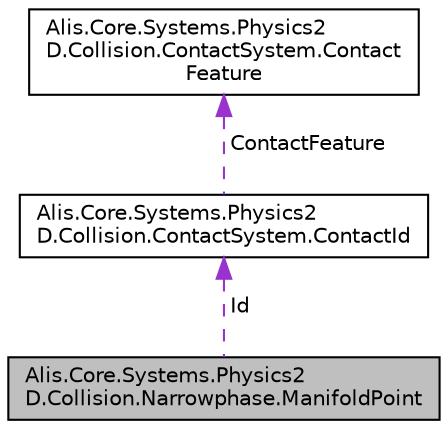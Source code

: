 digraph "Alis.Core.Systems.Physics2D.Collision.Narrowphase.ManifoldPoint"
{
 // LATEX_PDF_SIZE
  edge [fontname="Helvetica",fontsize="10",labelfontname="Helvetica",labelfontsize="10"];
  node [fontname="Helvetica",fontsize="10",shape=record];
  Node1 [label="Alis.Core.Systems.Physics2\lD.Collision.Narrowphase.ManifoldPoint",height=0.2,width=0.4,color="black", fillcolor="grey75", style="filled", fontcolor="black",tooltip="A manifold point is a contact point belonging to a contact manifold. It holds details related to the ..."];
  Node2 -> Node1 [dir="back",color="darkorchid3",fontsize="10",style="dashed",label=" Id" ,fontname="Helvetica"];
  Node2 [label="Alis.Core.Systems.Physics2\lD.Collision.ContactSystem.ContactId",height=0.2,width=0.4,color="black", fillcolor="white", style="filled",URL="$struct_alis_1_1_core_1_1_systems_1_1_physics2_d_1_1_collision_1_1_contact_system_1_1_contact_id.html",tooltip="Contact ids to facilitate warm starting."];
  Node3 -> Node2 [dir="back",color="darkorchid3",fontsize="10",style="dashed",label=" ContactFeature" ,fontname="Helvetica"];
  Node3 [label="Alis.Core.Systems.Physics2\lD.Collision.ContactSystem.Contact\lFeature",height=0.2,width=0.4,color="black", fillcolor="white", style="filled",URL="$struct_alis_1_1_core_1_1_systems_1_1_physics2_d_1_1_collision_1_1_contact_system_1_1_contact_feature.html",tooltip="The features that intersect to form the contact point This must be 4 bytes or less."];
}
